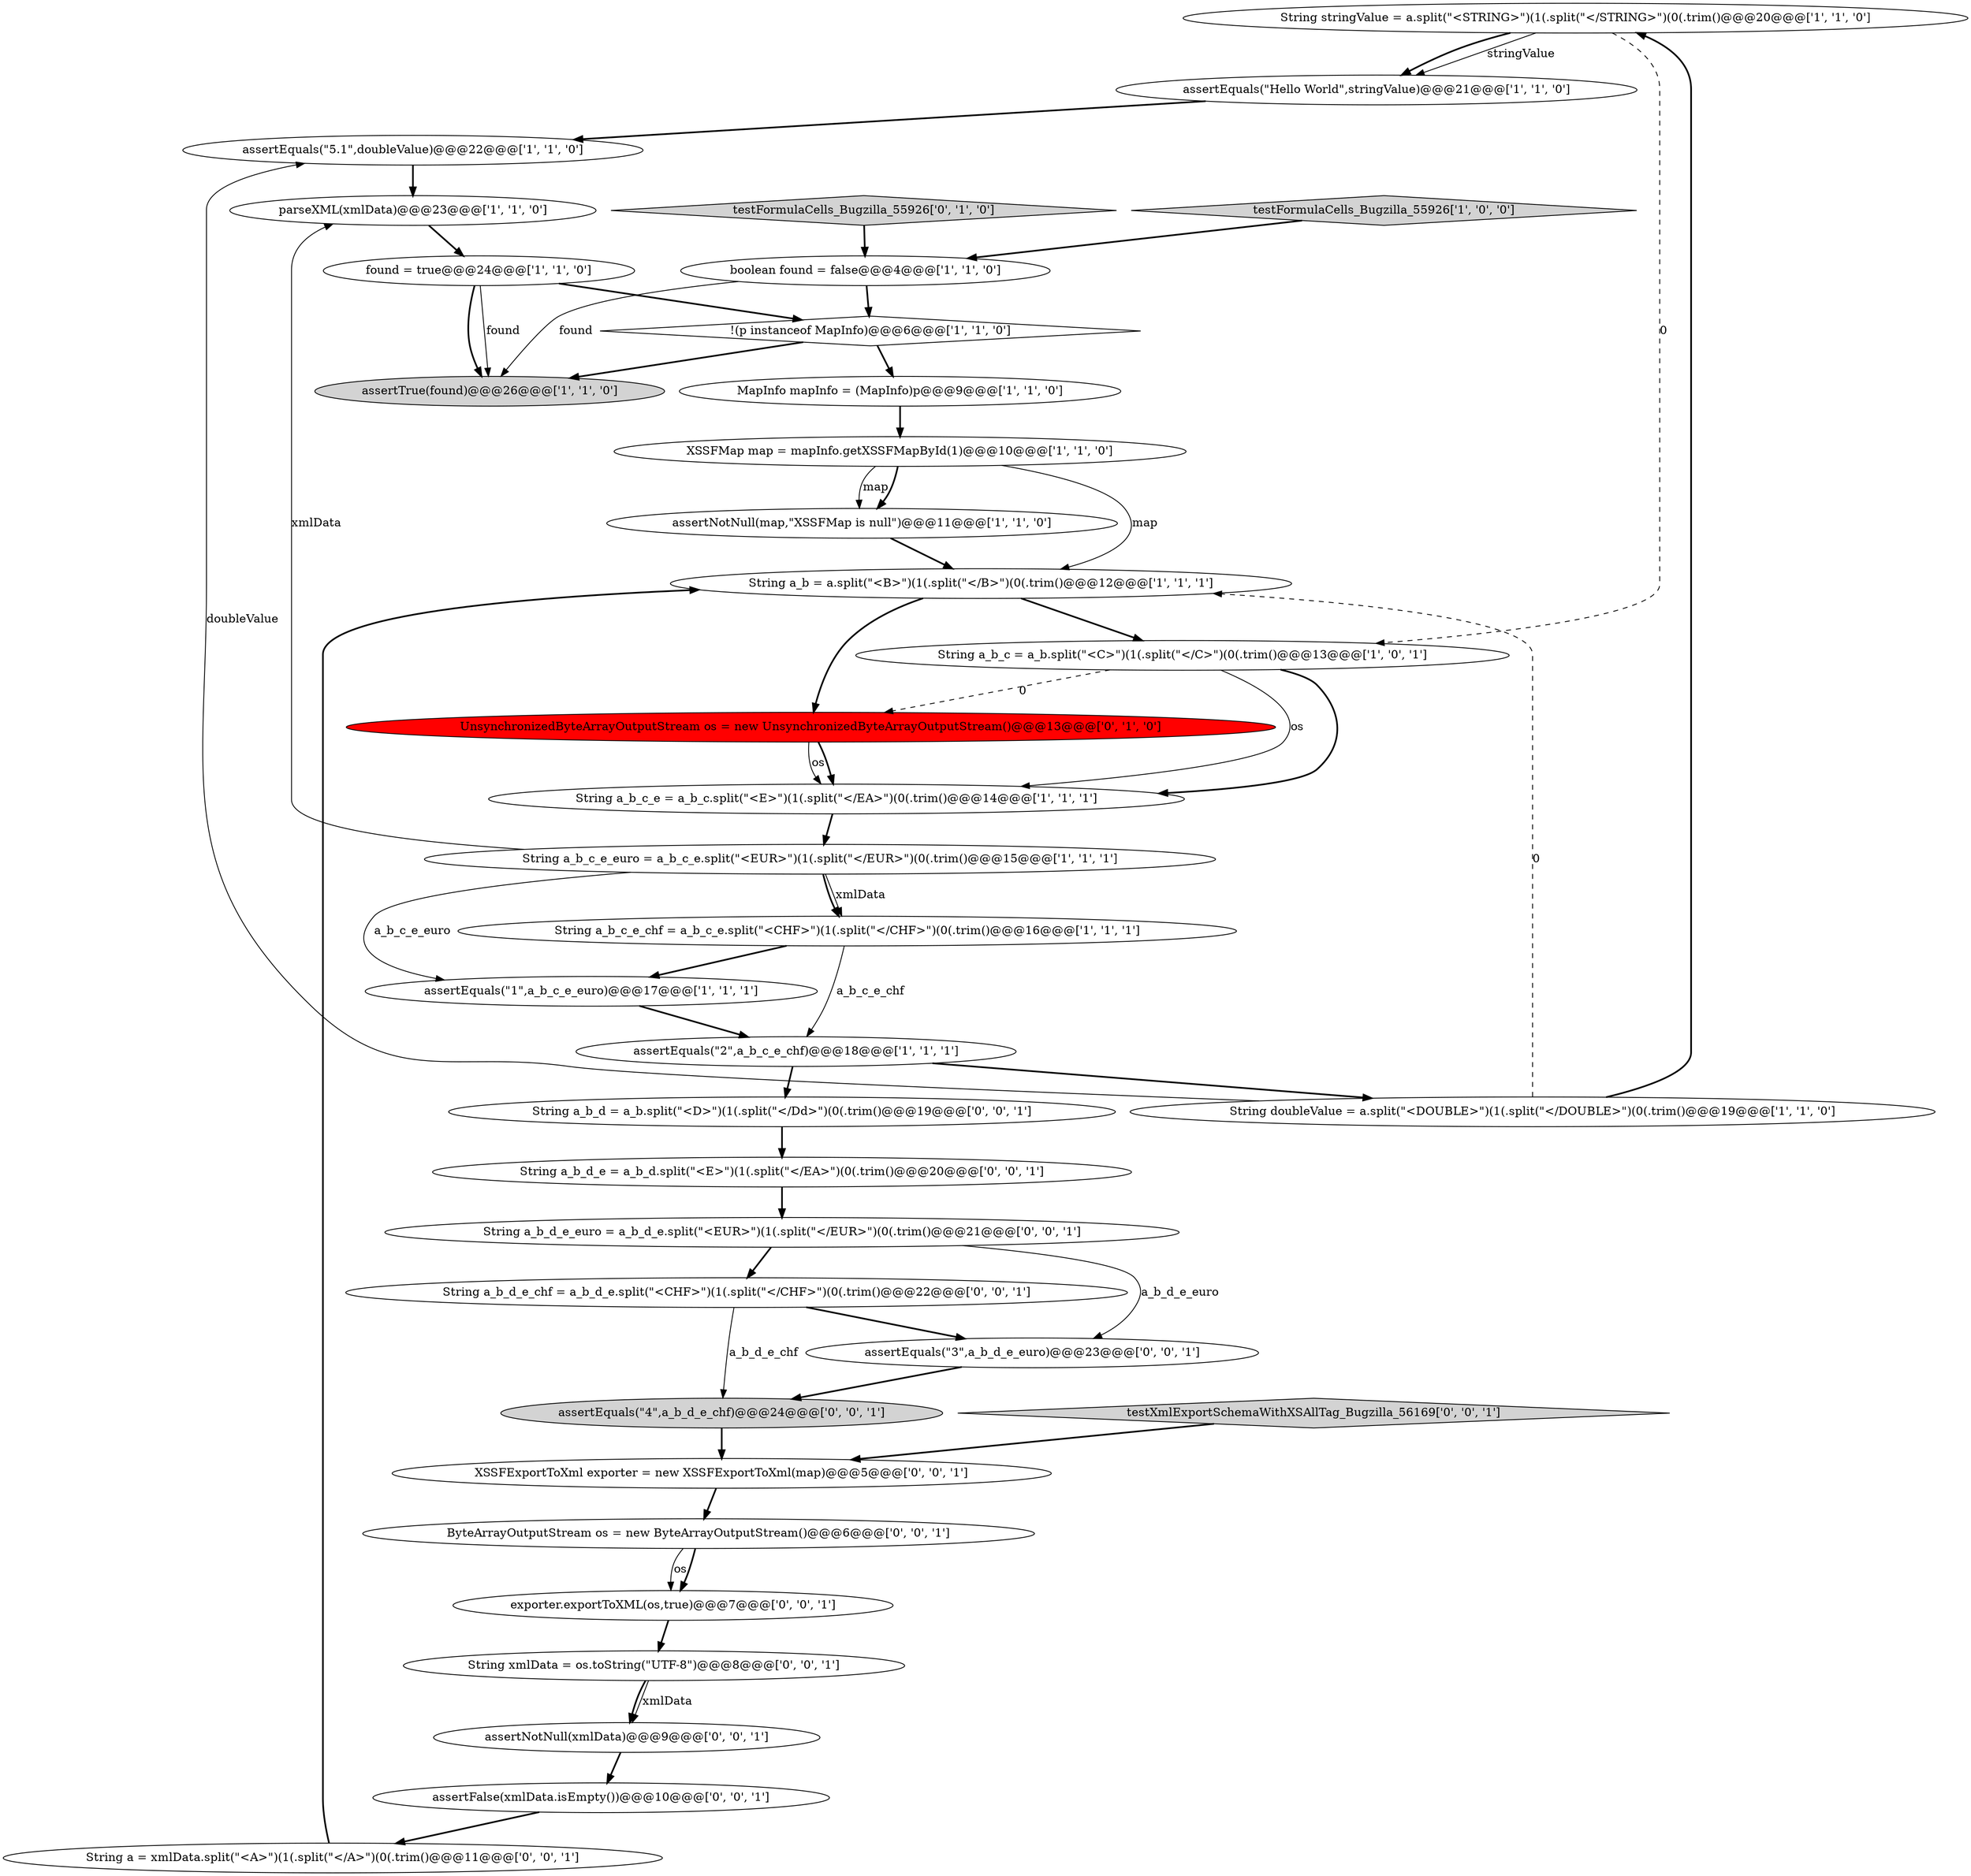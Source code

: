 digraph {
2 [style = filled, label = "String stringValue = a.split(\"<STRING>\")(1(.split(\"</STRING>\")(0(.trim()@@@20@@@['1', '1', '0']", fillcolor = white, shape = ellipse image = "AAA0AAABBB1BBB"];
14 [style = filled, label = "assertNotNull(map,\"XSSFMap is null\")@@@11@@@['1', '1', '0']", fillcolor = white, shape = ellipse image = "AAA0AAABBB1BBB"];
15 [style = filled, label = "assertEquals(\"Hello World\",stringValue)@@@21@@@['1', '1', '0']", fillcolor = white, shape = ellipse image = "AAA0AAABBB1BBB"];
20 [style = filled, label = "UnsynchronizedByteArrayOutputStream os = new UnsynchronizedByteArrayOutputStream()@@@13@@@['0', '1', '0']", fillcolor = red, shape = ellipse image = "AAA1AAABBB2BBB"];
8 [style = filled, label = "assertEquals(\"5.1\",doubleValue)@@@22@@@['1', '1', '0']", fillcolor = white, shape = ellipse image = "AAA0AAABBB1BBB"];
31 [style = filled, label = "String a_b_d_e_chf = a_b_d_e.split(\"<CHF>\")(1(.split(\"</CHF>\")(0(.trim()@@@22@@@['0', '0', '1']", fillcolor = white, shape = ellipse image = "AAA0AAABBB3BBB"];
12 [style = filled, label = "MapInfo mapInfo = (MapInfo)p@@@9@@@['1', '1', '0']", fillcolor = white, shape = ellipse image = "AAA0AAABBB1BBB"];
33 [style = filled, label = "assertFalse(xmlData.isEmpty())@@@10@@@['0', '0', '1']", fillcolor = white, shape = ellipse image = "AAA0AAABBB3BBB"];
4 [style = filled, label = "assertTrue(found)@@@26@@@['1', '1', '0']", fillcolor = lightgray, shape = ellipse image = "AAA0AAABBB1BBB"];
3 [style = filled, label = "parseXML(xmlData)@@@23@@@['1', '1', '0']", fillcolor = white, shape = ellipse image = "AAA0AAABBB1BBB"];
7 [style = filled, label = "String doubleValue = a.split(\"<DOUBLE>\")(1(.split(\"</DOUBLE>\")(0(.trim()@@@19@@@['1', '1', '0']", fillcolor = white, shape = ellipse image = "AAA0AAABBB1BBB"];
34 [style = filled, label = "assertNotNull(xmlData)@@@9@@@['0', '0', '1']", fillcolor = white, shape = ellipse image = "AAA0AAABBB3BBB"];
27 [style = filled, label = "String a_b_d_e = a_b_d.split(\"<E>\")(1(.split(\"</EA>\")(0(.trim()@@@20@@@['0', '0', '1']", fillcolor = white, shape = ellipse image = "AAA0AAABBB3BBB"];
24 [style = filled, label = "assertEquals(\"4\",a_b_d_e_chf)@@@24@@@['0', '0', '1']", fillcolor = lightgray, shape = ellipse image = "AAA0AAABBB3BBB"];
5 [style = filled, label = "String a_b = a.split(\"<B>\")(1(.split(\"</B>\")(0(.trim()@@@12@@@['1', '1', '1']", fillcolor = white, shape = ellipse image = "AAA0AAABBB1BBB"];
13 [style = filled, label = "String a_b_c_e_euro = a_b_c_e.split(\"<EUR>\")(1(.split(\"</EUR>\")(0(.trim()@@@15@@@['1', '1', '1']", fillcolor = white, shape = ellipse image = "AAA0AAABBB1BBB"];
32 [style = filled, label = "String xmlData = os.toString(\"UTF-8\")@@@8@@@['0', '0', '1']", fillcolor = white, shape = ellipse image = "AAA0AAABBB3BBB"];
26 [style = filled, label = "String a = xmlData.split(\"<A>\")(1(.split(\"</A>\")(0(.trim()@@@11@@@['0', '0', '1']", fillcolor = white, shape = ellipse image = "AAA0AAABBB3BBB"];
9 [style = filled, label = "String a_b_c = a_b.split(\"<C>\")(1(.split(\"</C>\")(0(.trim()@@@13@@@['1', '0', '1']", fillcolor = white, shape = ellipse image = "AAA0AAABBB1BBB"];
22 [style = filled, label = "XSSFExportToXml exporter = new XSSFExportToXml(map)@@@5@@@['0', '0', '1']", fillcolor = white, shape = ellipse image = "AAA0AAABBB3BBB"];
23 [style = filled, label = "ByteArrayOutputStream os = new ByteArrayOutputStream()@@@6@@@['0', '0', '1']", fillcolor = white, shape = ellipse image = "AAA0AAABBB3BBB"];
28 [style = filled, label = "assertEquals(\"3\",a_b_d_e_euro)@@@23@@@['0', '0', '1']", fillcolor = white, shape = ellipse image = "AAA0AAABBB3BBB"];
10 [style = filled, label = "String a_b_c_e = a_b_c.split(\"<E>\")(1(.split(\"</EA>\")(0(.trim()@@@14@@@['1', '1', '1']", fillcolor = white, shape = ellipse image = "AAA0AAABBB1BBB"];
30 [style = filled, label = "testXmlExportSchemaWithXSAllTag_Bugzilla_56169['0', '0', '1']", fillcolor = lightgray, shape = diamond image = "AAA0AAABBB3BBB"];
11 [style = filled, label = "found = true@@@24@@@['1', '1', '0']", fillcolor = white, shape = ellipse image = "AAA0AAABBB1BBB"];
17 [style = filled, label = "testFormulaCells_Bugzilla_55926['1', '0', '0']", fillcolor = lightgray, shape = diamond image = "AAA0AAABBB1BBB"];
21 [style = filled, label = "testFormulaCells_Bugzilla_55926['0', '1', '0']", fillcolor = lightgray, shape = diamond image = "AAA0AAABBB2BBB"];
0 [style = filled, label = "!(p instanceof MapInfo)@@@6@@@['1', '1', '0']", fillcolor = white, shape = diamond image = "AAA0AAABBB1BBB"];
1 [style = filled, label = "XSSFMap map = mapInfo.getXSSFMapById(1)@@@10@@@['1', '1', '0']", fillcolor = white, shape = ellipse image = "AAA0AAABBB1BBB"];
29 [style = filled, label = "String a_b_d = a_b.split(\"<D>\")(1(.split(\"</Dd>\")(0(.trim()@@@19@@@['0', '0', '1']", fillcolor = white, shape = ellipse image = "AAA0AAABBB3BBB"];
35 [style = filled, label = "exporter.exportToXML(os,true)@@@7@@@['0', '0', '1']", fillcolor = white, shape = ellipse image = "AAA0AAABBB3BBB"];
6 [style = filled, label = "String a_b_c_e_chf = a_b_c_e.split(\"<CHF>\")(1(.split(\"</CHF>\")(0(.trim()@@@16@@@['1', '1', '1']", fillcolor = white, shape = ellipse image = "AAA0AAABBB1BBB"];
18 [style = filled, label = "assertEquals(\"1\",a_b_c_e_euro)@@@17@@@['1', '1', '1']", fillcolor = white, shape = ellipse image = "AAA0AAABBB1BBB"];
16 [style = filled, label = "assertEquals(\"2\",a_b_c_e_chf)@@@18@@@['1', '1', '1']", fillcolor = white, shape = ellipse image = "AAA0AAABBB1BBB"];
25 [style = filled, label = "String a_b_d_e_euro = a_b_d_e.split(\"<EUR>\")(1(.split(\"</EUR>\")(0(.trim()@@@21@@@['0', '0', '1']", fillcolor = white, shape = ellipse image = "AAA0AAABBB3BBB"];
19 [style = filled, label = "boolean found = false@@@4@@@['1', '1', '0']", fillcolor = white, shape = ellipse image = "AAA0AAABBB1BBB"];
9->20 [style = dashed, label="0"];
2->15 [style = solid, label="stringValue"];
1->5 [style = solid, label="map"];
30->22 [style = bold, label=""];
5->9 [style = bold, label=""];
21->19 [style = bold, label=""];
5->20 [style = bold, label=""];
25->28 [style = solid, label="a_b_d_e_euro"];
26->5 [style = bold, label=""];
6->18 [style = bold, label=""];
23->35 [style = solid, label="os"];
0->12 [style = bold, label=""];
16->29 [style = bold, label=""];
11->4 [style = bold, label=""];
8->3 [style = bold, label=""];
34->33 [style = bold, label=""];
16->7 [style = bold, label=""];
3->11 [style = bold, label=""];
35->32 [style = bold, label=""];
1->14 [style = solid, label="map"];
19->4 [style = solid, label="found"];
32->34 [style = bold, label=""];
6->16 [style = solid, label="a_b_c_e_chf"];
9->10 [style = bold, label=""];
20->10 [style = solid, label="os"];
12->1 [style = bold, label=""];
24->22 [style = bold, label=""];
22->23 [style = bold, label=""];
17->19 [style = bold, label=""];
31->24 [style = solid, label="a_b_d_e_chf"];
9->10 [style = solid, label="os"];
19->0 [style = bold, label=""];
33->26 [style = bold, label=""];
20->10 [style = bold, label=""];
25->31 [style = bold, label=""];
23->35 [style = bold, label=""];
7->5 [style = dashed, label="0"];
29->27 [style = bold, label=""];
13->18 [style = solid, label="a_b_c_e_euro"];
11->0 [style = bold, label=""];
32->34 [style = solid, label="xmlData"];
10->13 [style = bold, label=""];
0->4 [style = bold, label=""];
2->9 [style = dashed, label="0"];
7->2 [style = bold, label=""];
2->15 [style = bold, label=""];
13->6 [style = solid, label="xmlData"];
11->4 [style = solid, label="found"];
28->24 [style = bold, label=""];
1->14 [style = bold, label=""];
31->28 [style = bold, label=""];
13->6 [style = bold, label=""];
27->25 [style = bold, label=""];
15->8 [style = bold, label=""];
13->3 [style = solid, label="xmlData"];
7->8 [style = solid, label="doubleValue"];
14->5 [style = bold, label=""];
18->16 [style = bold, label=""];
}

